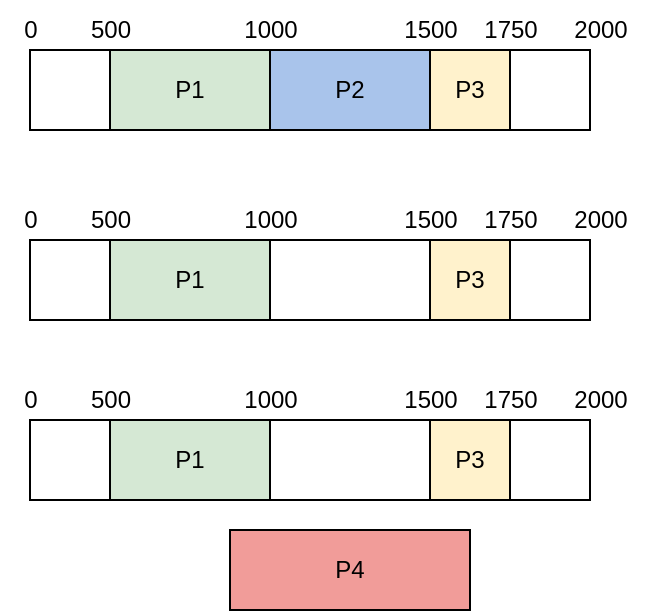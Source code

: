 <mxfile version="20.4.1" type="device"><diagram id="DGNsPaN_eEQHpIZoTahK" name="Página-1"><mxGraphModel dx="791" dy="363" grid="1" gridSize="10" guides="1" tooltips="1" connect="1" arrows="1" fold="1" page="1" pageScale="1" pageWidth="1169" pageHeight="1654" math="0" shadow="0"><root><mxCell id="0"/><mxCell id="1" parent="0"/><mxCell id="PQeA7u4jHxYIXuhnT1sl-1" value="" style="rounded=0;whiteSpace=wrap;html=1;" vertex="1" parent="1"><mxGeometry x="440" y="360" width="280" height="40" as="geometry"/></mxCell><mxCell id="PQeA7u4jHxYIXuhnT1sl-2" value="0" style="text;html=1;align=center;verticalAlign=middle;resizable=0;points=[];autosize=1;strokeColor=none;fillColor=none;" vertex="1" parent="1"><mxGeometry x="425" y="335" width="30" height="30" as="geometry"/></mxCell><mxCell id="PQeA7u4jHxYIXuhnT1sl-3" value="500" style="text;html=1;align=center;verticalAlign=middle;resizable=0;points=[];autosize=1;strokeColor=none;fillColor=none;" vertex="1" parent="1"><mxGeometry x="460" y="335" width="40" height="30" as="geometry"/></mxCell><mxCell id="PQeA7u4jHxYIXuhnT1sl-4" value="P1" style="rounded=0;whiteSpace=wrap;html=1;fillColor=#D5E8D4;" vertex="1" parent="1"><mxGeometry x="480" y="360" width="80" height="40" as="geometry"/></mxCell><mxCell id="PQeA7u4jHxYIXuhnT1sl-5" value="1000" style="text;html=1;align=center;verticalAlign=middle;resizable=0;points=[];autosize=1;strokeColor=none;fillColor=none;" vertex="1" parent="1"><mxGeometry x="535" y="335" width="50" height="30" as="geometry"/></mxCell><mxCell id="PQeA7u4jHxYIXuhnT1sl-6" value="P2" style="rounded=0;whiteSpace=wrap;html=1;fillColor=#A9C4EB;" vertex="1" parent="1"><mxGeometry x="560" y="360" width="80" height="40" as="geometry"/></mxCell><mxCell id="PQeA7u4jHxYIXuhnT1sl-7" value="1500" style="text;html=1;align=center;verticalAlign=middle;resizable=0;points=[];autosize=1;strokeColor=none;fillColor=none;" vertex="1" parent="1"><mxGeometry x="615" y="335" width="50" height="30" as="geometry"/></mxCell><mxCell id="PQeA7u4jHxYIXuhnT1sl-8" value="P3" style="rounded=0;whiteSpace=wrap;html=1;fillColor=#FFF2CC;" vertex="1" parent="1"><mxGeometry x="640" y="360" width="40" height="40" as="geometry"/></mxCell><mxCell id="PQeA7u4jHxYIXuhnT1sl-9" value="1750" style="text;html=1;align=center;verticalAlign=middle;resizable=0;points=[];autosize=1;strokeColor=none;fillColor=none;" vertex="1" parent="1"><mxGeometry x="655" y="335" width="50" height="30" as="geometry"/></mxCell><mxCell id="PQeA7u4jHxYIXuhnT1sl-10" value="2000" style="text;html=1;align=center;verticalAlign=middle;resizable=0;points=[];autosize=1;strokeColor=none;fillColor=none;" vertex="1" parent="1"><mxGeometry x="700" y="335" width="50" height="30" as="geometry"/></mxCell><mxCell id="PQeA7u4jHxYIXuhnT1sl-11" value="" style="rounded=0;whiteSpace=wrap;html=1;" vertex="1" parent="1"><mxGeometry x="440" y="455" width="280" height="40" as="geometry"/></mxCell><mxCell id="PQeA7u4jHxYIXuhnT1sl-12" value="0" style="text;html=1;align=center;verticalAlign=middle;resizable=0;points=[];autosize=1;strokeColor=none;fillColor=none;" vertex="1" parent="1"><mxGeometry x="425" y="430" width="30" height="30" as="geometry"/></mxCell><mxCell id="PQeA7u4jHxYIXuhnT1sl-13" value="500" style="text;html=1;align=center;verticalAlign=middle;resizable=0;points=[];autosize=1;strokeColor=none;fillColor=none;" vertex="1" parent="1"><mxGeometry x="460" y="430" width="40" height="30" as="geometry"/></mxCell><mxCell id="PQeA7u4jHxYIXuhnT1sl-14" value="P1" style="rounded=0;whiteSpace=wrap;html=1;fillColor=#D5E8D4;" vertex="1" parent="1"><mxGeometry x="480" y="455" width="80" height="40" as="geometry"/></mxCell><mxCell id="PQeA7u4jHxYIXuhnT1sl-15" value="1000" style="text;html=1;align=center;verticalAlign=middle;resizable=0;points=[];autosize=1;strokeColor=none;fillColor=none;" vertex="1" parent="1"><mxGeometry x="535" y="430" width="50" height="30" as="geometry"/></mxCell><mxCell id="PQeA7u4jHxYIXuhnT1sl-17" value="1500" style="text;html=1;align=center;verticalAlign=middle;resizable=0;points=[];autosize=1;strokeColor=none;fillColor=none;" vertex="1" parent="1"><mxGeometry x="615" y="430" width="50" height="30" as="geometry"/></mxCell><mxCell id="PQeA7u4jHxYIXuhnT1sl-18" value="P3" style="rounded=0;whiteSpace=wrap;html=1;fillColor=#FFF2CC;" vertex="1" parent="1"><mxGeometry x="640" y="455" width="40" height="40" as="geometry"/></mxCell><mxCell id="PQeA7u4jHxYIXuhnT1sl-19" value="1750" style="text;html=1;align=center;verticalAlign=middle;resizable=0;points=[];autosize=1;strokeColor=none;fillColor=none;" vertex="1" parent="1"><mxGeometry x="655" y="430" width="50" height="30" as="geometry"/></mxCell><mxCell id="PQeA7u4jHxYIXuhnT1sl-20" value="2000" style="text;html=1;align=center;verticalAlign=middle;resizable=0;points=[];autosize=1;strokeColor=none;fillColor=none;" vertex="1" parent="1"><mxGeometry x="700" y="430" width="50" height="30" as="geometry"/></mxCell><mxCell id="PQeA7u4jHxYIXuhnT1sl-21" value="" style="rounded=0;whiteSpace=wrap;html=1;" vertex="1" parent="1"><mxGeometry x="440" y="545" width="280" height="40" as="geometry"/></mxCell><mxCell id="PQeA7u4jHxYIXuhnT1sl-22" value="0" style="text;html=1;align=center;verticalAlign=middle;resizable=0;points=[];autosize=1;strokeColor=none;fillColor=none;" vertex="1" parent="1"><mxGeometry x="425" y="520" width="30" height="30" as="geometry"/></mxCell><mxCell id="PQeA7u4jHxYIXuhnT1sl-23" value="500" style="text;html=1;align=center;verticalAlign=middle;resizable=0;points=[];autosize=1;strokeColor=none;fillColor=none;" vertex="1" parent="1"><mxGeometry x="460" y="520" width="40" height="30" as="geometry"/></mxCell><mxCell id="PQeA7u4jHxYIXuhnT1sl-24" value="P1" style="rounded=0;whiteSpace=wrap;html=1;fillColor=#D5E8D4;" vertex="1" parent="1"><mxGeometry x="480" y="545" width="80" height="40" as="geometry"/></mxCell><mxCell id="PQeA7u4jHxYIXuhnT1sl-25" value="1000" style="text;html=1;align=center;verticalAlign=middle;resizable=0;points=[];autosize=1;strokeColor=none;fillColor=none;" vertex="1" parent="1"><mxGeometry x="535" y="520" width="50" height="30" as="geometry"/></mxCell><mxCell id="PQeA7u4jHxYIXuhnT1sl-26" value="1500" style="text;html=1;align=center;verticalAlign=middle;resizable=0;points=[];autosize=1;strokeColor=none;fillColor=none;" vertex="1" parent="1"><mxGeometry x="615" y="520" width="50" height="30" as="geometry"/></mxCell><mxCell id="PQeA7u4jHxYIXuhnT1sl-27" value="P3" style="rounded=0;whiteSpace=wrap;html=1;fillColor=#FFF2CC;" vertex="1" parent="1"><mxGeometry x="640" y="545" width="40" height="40" as="geometry"/></mxCell><mxCell id="PQeA7u4jHxYIXuhnT1sl-28" value="1750" style="text;html=1;align=center;verticalAlign=middle;resizable=0;points=[];autosize=1;strokeColor=none;fillColor=none;" vertex="1" parent="1"><mxGeometry x="655" y="520" width="50" height="30" as="geometry"/></mxCell><mxCell id="PQeA7u4jHxYIXuhnT1sl-29" value="2000" style="text;html=1;align=center;verticalAlign=middle;resizable=0;points=[];autosize=1;strokeColor=none;fillColor=none;" vertex="1" parent="1"><mxGeometry x="700" y="520" width="50" height="30" as="geometry"/></mxCell><mxCell id="PQeA7u4jHxYIXuhnT1sl-31" value="P4" style="rounded=0;whiteSpace=wrap;html=1;fillColor=#F19C99;" vertex="1" parent="1"><mxGeometry x="540" y="600" width="120" height="40" as="geometry"/></mxCell></root></mxGraphModel></diagram></mxfile>